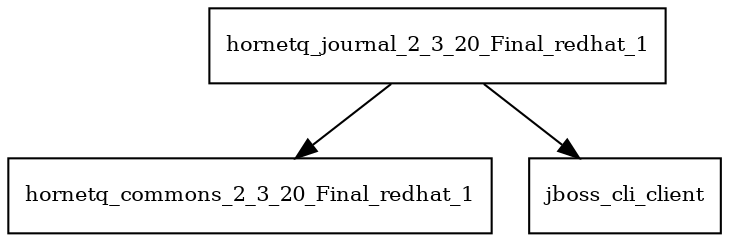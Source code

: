 digraph hornetq_journal_2_3_20_Final_redhat_1_dependencies {
  node [shape = box, fontsize=10.0];
  hornetq_journal_2_3_20_Final_redhat_1 -> hornetq_commons_2_3_20_Final_redhat_1;
  hornetq_journal_2_3_20_Final_redhat_1 -> jboss_cli_client;
}
